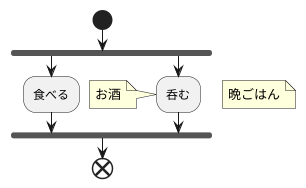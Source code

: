 @startuml
start

fork
    :食べる;
fork again
    :呑む;
    note left
        お酒
    end note
end fork

floating note right
    晩ごはん
end note

end
@enduml
